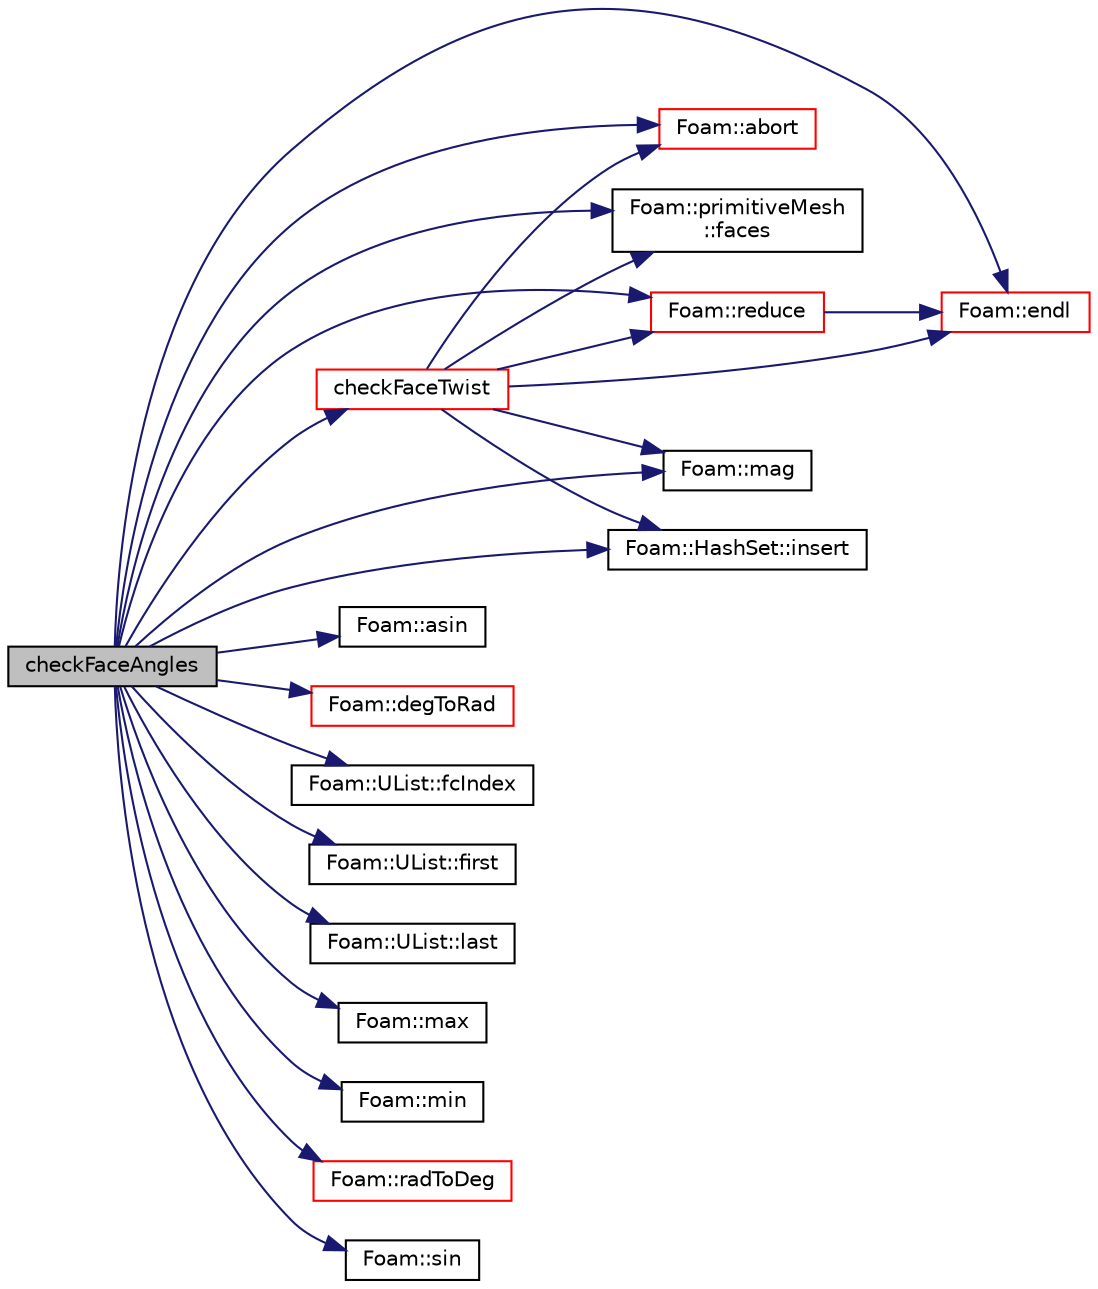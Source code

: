 digraph "checkFaceAngles"
{
  bgcolor="transparent";
  edge [fontname="Helvetica",fontsize="10",labelfontname="Helvetica",labelfontsize="10"];
  node [fontname="Helvetica",fontsize="10",shape=record];
  rankdir="LR";
  Node599 [label="checkFaceAngles",height=0.2,width=0.4,color="black", fillcolor="grey75", style="filled", fontcolor="black"];
  Node599 -> Node600 [color="midnightblue",fontsize="10",style="solid",fontname="Helvetica"];
  Node600 [label="Foam::abort",height=0.2,width=0.4,color="red",URL="$a21851.html#a447107a607d03e417307c203fa5fb44b"];
  Node599 -> Node645 [color="midnightblue",fontsize="10",style="solid",fontname="Helvetica"];
  Node645 [label="Foam::asin",height=0.2,width=0.4,color="black",URL="$a21851.html#a0f833aaca51130190a5001a7e5392f8a"];
  Node599 -> Node646 [color="midnightblue",fontsize="10",style="solid",fontname="Helvetica"];
  Node646 [label="checkFaceTwist",height=0.2,width=0.4,color="red",URL="$a26277.html#a024a05dbc6d84c1506e13b255ee71518"];
  Node646 -> Node600 [color="midnightblue",fontsize="10",style="solid",fontname="Helvetica"];
  Node646 -> Node647 [color="midnightblue",fontsize="10",style="solid",fontname="Helvetica"];
  Node647 [label="Foam::primitiveMesh\l::faces",height=0.2,width=0.4,color="black",URL="$a28685.html#a3669b3b29537f3a55bbd2ffa8c749f41",tooltip="Return faces. "];
  Node646 -> Node648 [color="midnightblue",fontsize="10",style="solid",fontname="Helvetica"];
  Node648 [label="Foam::mag",height=0.2,width=0.4,color="black",URL="$a21851.html#a929da2a3fdcf3dacbbe0487d3a330dae"];
  Node646 -> Node653 [color="midnightblue",fontsize="10",style="solid",fontname="Helvetica"];
  Node653 [label="Foam::HashSet::insert",height=0.2,width=0.4,color="black",URL="$a26829.html#a49f0753d9652681fc3a81f59951a0ad7",tooltip="Insert a new entry. "];
  Node646 -> Node654 [color="midnightblue",fontsize="10",style="solid",fontname="Helvetica"];
  Node654 [label="Foam::reduce",height=0.2,width=0.4,color="red",URL="$a21851.html#a7ffd6af4acc2eb9ba72ee296b5ecda23"];
  Node654 -> Node607 [color="midnightblue",fontsize="10",style="solid",fontname="Helvetica"];
  Node607 [label="Foam::endl",height=0.2,width=0.4,color="red",URL="$a21851.html#a2db8fe02a0d3909e9351bb4275b23ce4",tooltip="Add newline and flush stream. "];
  Node646 -> Node607 [color="midnightblue",fontsize="10",style="solid",fontname="Helvetica"];
  Node599 -> Node678 [color="midnightblue",fontsize="10",style="solid",fontname="Helvetica"];
  Node678 [label="Foam::degToRad",height=0.2,width=0.4,color="red",URL="$a21851.html#af706f965be4d1457b0f1e7fade1c0118",tooltip="Conversion from degrees to radians. "];
  Node599 -> Node607 [color="midnightblue",fontsize="10",style="solid",fontname="Helvetica"];
  Node599 -> Node647 [color="midnightblue",fontsize="10",style="solid",fontname="Helvetica"];
  Node599 -> Node651 [color="midnightblue",fontsize="10",style="solid",fontname="Helvetica"];
  Node651 [label="Foam::UList::fcIndex",height=0.2,width=0.4,color="black",URL="$a26837.html#a512534dbc231b74b95ff84902c1b2087",tooltip="Return the forward circular index, i.e. the next index. "];
  Node599 -> Node682 [color="midnightblue",fontsize="10",style="solid",fontname="Helvetica"];
  Node682 [label="Foam::UList::first",height=0.2,width=0.4,color="black",URL="$a26837.html#a1c9828bc3de9502754d944c95a2ce0d9",tooltip="Return the first element of the list. "];
  Node599 -> Node653 [color="midnightblue",fontsize="10",style="solid",fontname="Helvetica"];
  Node599 -> Node683 [color="midnightblue",fontsize="10",style="solid",fontname="Helvetica"];
  Node683 [label="Foam::UList::last",height=0.2,width=0.4,color="black",URL="$a26837.html#aef07c02ea1c27bdb5906043b399e0ff0",tooltip="Return the last element of the list. "];
  Node599 -> Node648 [color="midnightblue",fontsize="10",style="solid",fontname="Helvetica"];
  Node599 -> Node684 [color="midnightblue",fontsize="10",style="solid",fontname="Helvetica"];
  Node684 [label="Foam::max",height=0.2,width=0.4,color="black",URL="$a21851.html#ac993e906cf2774ae77e666bc24e81733"];
  Node599 -> Node667 [color="midnightblue",fontsize="10",style="solid",fontname="Helvetica"];
  Node667 [label="Foam::min",height=0.2,width=0.4,color="black",URL="$a21851.html#a253e112ad2d56d96230ff39ea7f442dc"];
  Node599 -> Node680 [color="midnightblue",fontsize="10",style="solid",fontname="Helvetica"];
  Node680 [label="Foam::radToDeg",height=0.2,width=0.4,color="red",URL="$a21851.html#a43e249466ea923a1a1243c5f91fbd2d7",tooltip="Conversion from radians to degrees. "];
  Node599 -> Node654 [color="midnightblue",fontsize="10",style="solid",fontname="Helvetica"];
  Node599 -> Node685 [color="midnightblue",fontsize="10",style="solid",fontname="Helvetica"];
  Node685 [label="Foam::sin",height=0.2,width=0.4,color="black",URL="$a21851.html#a4517d680df5510934705011b30dcefa6"];
}
